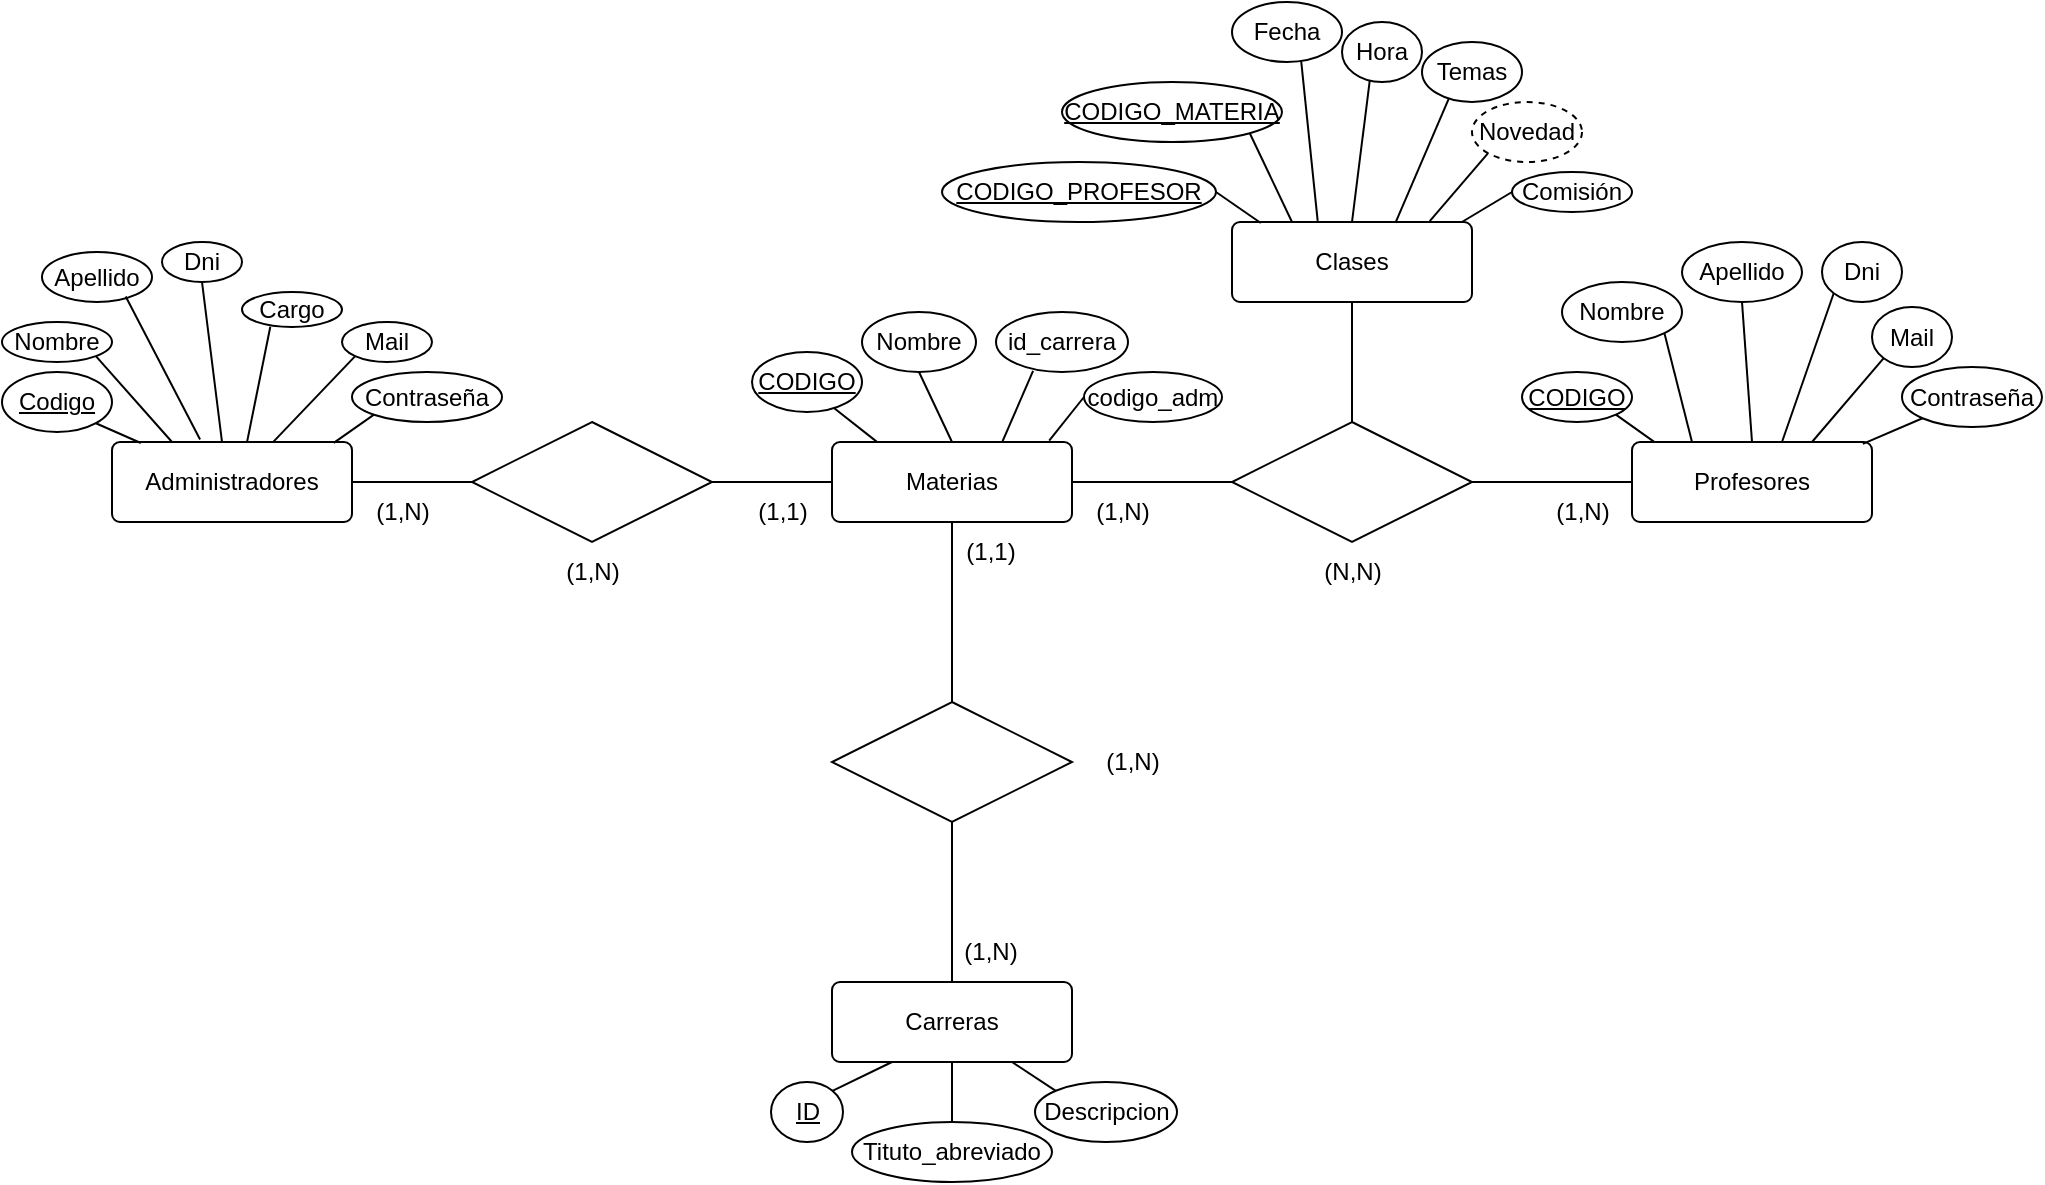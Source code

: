 <mxfile version="22.0.3" type="device">
  <diagram id="R2lEEEUBdFMjLlhIrx00" name="Page-1">
    <mxGraphModel dx="339" dy="398" grid="1" gridSize="10" guides="1" tooltips="1" connect="1" arrows="1" fold="1" page="1" pageScale="1" pageWidth="850" pageHeight="1100" math="0" shadow="0" extFonts="Permanent Marker^https://fonts.googleapis.com/css?family=Permanent+Marker">
      <root>
        <mxCell id="0" />
        <mxCell id="1" parent="0" />
        <mxCell id="hJiY_V8YvAr-VJmA7IlV-30" value="Materias" style="rounded=1;arcSize=10;whiteSpace=wrap;html=1;align=center;" parent="1" vertex="1">
          <mxGeometry x="565" y="550" width="120" height="40" as="geometry" />
        </mxCell>
        <mxCell id="hJiY_V8YvAr-VJmA7IlV-31" value="Administradores" style="rounded=1;arcSize=10;whiteSpace=wrap;html=1;align=center;" parent="1" vertex="1">
          <mxGeometry x="205" y="550" width="120" height="40" as="geometry" />
        </mxCell>
        <mxCell id="hJiY_V8YvAr-VJmA7IlV-32" value="Profesores" style="rounded=1;arcSize=10;whiteSpace=wrap;html=1;align=center;" parent="1" vertex="1">
          <mxGeometry x="965" y="550" width="120" height="40" as="geometry" />
        </mxCell>
        <mxCell id="hJiY_V8YvAr-VJmA7IlV-33" value="" style="shape=rhombus;perimeter=rhombusPerimeter;whiteSpace=wrap;html=1;align=center;" parent="1" vertex="1">
          <mxGeometry x="765" y="540" width="120" height="60" as="geometry" />
        </mxCell>
        <mxCell id="hJiY_V8YvAr-VJmA7IlV-34" value="" style="endArrow=none;html=1;rounded=0;exitX=1;exitY=0.5;exitDx=0;exitDy=0;entryX=0;entryY=0.5;entryDx=0;entryDy=0;" parent="1" source="hJiY_V8YvAr-VJmA7IlV-30" target="hJiY_V8YvAr-VJmA7IlV-33" edge="1">
          <mxGeometry relative="1" as="geometry">
            <mxPoint x="555" y="660" as="sourcePoint" />
            <mxPoint x="715" y="660" as="targetPoint" />
          </mxGeometry>
        </mxCell>
        <mxCell id="hJiY_V8YvAr-VJmA7IlV-35" value="" style="endArrow=none;html=1;rounded=0;entryX=0;entryY=0.5;entryDx=0;entryDy=0;exitX=1;exitY=0.5;exitDx=0;exitDy=0;" parent="1" source="hJiY_V8YvAr-VJmA7IlV-33" target="hJiY_V8YvAr-VJmA7IlV-32" edge="1">
          <mxGeometry relative="1" as="geometry">
            <mxPoint x="715" y="710" as="sourcePoint" />
            <mxPoint x="715" y="650" as="targetPoint" />
          </mxGeometry>
        </mxCell>
        <mxCell id="hJiY_V8YvAr-VJmA7IlV-36" value="(1,N)" style="text;html=1;align=center;verticalAlign=middle;resizable=0;points=[];autosize=1;strokeColor=none;fillColor=none;" parent="1" vertex="1">
          <mxGeometry x="915" y="570" width="50" height="30" as="geometry" />
        </mxCell>
        <mxCell id="hJiY_V8YvAr-VJmA7IlV-37" value="(1,N)&lt;br&gt;" style="text;html=1;align=center;verticalAlign=middle;resizable=0;points=[];autosize=1;strokeColor=none;fillColor=none;" parent="1" vertex="1">
          <mxGeometry x="685" y="570" width="50" height="30" as="geometry" />
        </mxCell>
        <mxCell id="hJiY_V8YvAr-VJmA7IlV-38" value="" style="shape=rhombus;perimeter=rhombusPerimeter;whiteSpace=wrap;html=1;align=center;" parent="1" vertex="1">
          <mxGeometry x="385" y="540" width="120" height="60" as="geometry" />
        </mxCell>
        <mxCell id="hJiY_V8YvAr-VJmA7IlV-39" value="" style="endArrow=none;html=1;rounded=0;exitX=0;exitY=0.5;exitDx=0;exitDy=0;entryX=1;entryY=0.5;entryDx=0;entryDy=0;" parent="1" source="hJiY_V8YvAr-VJmA7IlV-30" target="hJiY_V8YvAr-VJmA7IlV-38" edge="1">
          <mxGeometry relative="1" as="geometry">
            <mxPoint x="715" y="600" as="sourcePoint" />
            <mxPoint x="715" y="650" as="targetPoint" />
          </mxGeometry>
        </mxCell>
        <mxCell id="hJiY_V8YvAr-VJmA7IlV-40" value="" style="endArrow=none;html=1;rounded=0;exitX=1;exitY=0.5;exitDx=0;exitDy=0;entryX=0;entryY=0.5;entryDx=0;entryDy=0;" parent="1" source="hJiY_V8YvAr-VJmA7IlV-31" target="hJiY_V8YvAr-VJmA7IlV-38" edge="1">
          <mxGeometry relative="1" as="geometry">
            <mxPoint x="725" y="610" as="sourcePoint" />
            <mxPoint x="725" y="660" as="targetPoint" />
          </mxGeometry>
        </mxCell>
        <mxCell id="hJiY_V8YvAr-VJmA7IlV-41" value="Clases" style="rounded=1;arcSize=10;whiteSpace=wrap;html=1;align=center;" parent="1" vertex="1">
          <mxGeometry x="765" y="440" width="120" height="40" as="geometry" />
        </mxCell>
        <mxCell id="hJiY_V8YvAr-VJmA7IlV-42" value="" style="endArrow=none;html=1;rounded=0;exitX=0.5;exitY=0;exitDx=0;exitDy=0;entryX=0.5;entryY=1;entryDx=0;entryDy=0;" parent="1" source="hJiY_V8YvAr-VJmA7IlV-33" target="hJiY_V8YvAr-VJmA7IlV-41" edge="1">
          <mxGeometry relative="1" as="geometry">
            <mxPoint x="355" y="680" as="sourcePoint" />
            <mxPoint x="515" y="680" as="targetPoint" />
          </mxGeometry>
        </mxCell>
        <mxCell id="hJiY_V8YvAr-VJmA7IlV-43" value="(1,N)" style="text;html=1;align=center;verticalAlign=middle;resizable=0;points=[];autosize=1;strokeColor=none;fillColor=none;" parent="1" vertex="1">
          <mxGeometry x="325" y="570" width="50" height="30" as="geometry" />
        </mxCell>
        <mxCell id="hJiY_V8YvAr-VJmA7IlV-44" value="(1,1)" style="text;html=1;align=center;verticalAlign=middle;resizable=0;points=[];autosize=1;strokeColor=none;fillColor=none;" parent="1" vertex="1">
          <mxGeometry x="515" y="570" width="50" height="30" as="geometry" />
        </mxCell>
        <mxCell id="hJiY_V8YvAr-VJmA7IlV-45" value="(N,N)" style="text;html=1;align=center;verticalAlign=middle;resizable=0;points=[];autosize=1;strokeColor=none;fillColor=none;" parent="1" vertex="1">
          <mxGeometry x="800" y="600" width="50" height="30" as="geometry" />
        </mxCell>
        <mxCell id="hJiY_V8YvAr-VJmA7IlV-46" value="(1,N)" style="text;html=1;align=center;verticalAlign=middle;resizable=0;points=[];autosize=1;strokeColor=none;fillColor=none;" parent="1" vertex="1">
          <mxGeometry x="420" y="600" width="50" height="30" as="geometry" />
        </mxCell>
        <mxCell id="hJiY_V8YvAr-VJmA7IlV-47" value="Codigo" style="ellipse;whiteSpace=wrap;html=1;align=center;fontStyle=4;" parent="1" vertex="1">
          <mxGeometry x="150" y="515" width="55" height="30" as="geometry" />
        </mxCell>
        <mxCell id="hJiY_V8YvAr-VJmA7IlV-48" value="Nombre" style="ellipse;whiteSpace=wrap;html=1;align=center;" parent="1" vertex="1">
          <mxGeometry x="150" y="490" width="55" height="20" as="geometry" />
        </mxCell>
        <mxCell id="hJiY_V8YvAr-VJmA7IlV-49" value="Apellido" style="ellipse;whiteSpace=wrap;html=1;align=center;" parent="1" vertex="1">
          <mxGeometry x="170" y="455" width="55" height="25" as="geometry" />
        </mxCell>
        <mxCell id="hJiY_V8YvAr-VJmA7IlV-50" value="Mail" style="ellipse;whiteSpace=wrap;html=1;align=center;" parent="1" vertex="1">
          <mxGeometry x="320" y="490" width="45" height="20" as="geometry" />
        </mxCell>
        <mxCell id="hJiY_V8YvAr-VJmA7IlV-51" value="Contraseña" style="ellipse;whiteSpace=wrap;html=1;align=center;" parent="1" vertex="1">
          <mxGeometry x="325" y="515" width="75" height="25" as="geometry" />
        </mxCell>
        <mxCell id="hJiY_V8YvAr-VJmA7IlV-52" value="CODIGO" style="ellipse;whiteSpace=wrap;html=1;align=center;fontStyle=4;" parent="1" vertex="1">
          <mxGeometry x="910" y="515" width="55" height="25" as="geometry" />
        </mxCell>
        <mxCell id="hJiY_V8YvAr-VJmA7IlV-53" value="Nombre" style="ellipse;whiteSpace=wrap;html=1;align=center;" parent="1" vertex="1">
          <mxGeometry x="930" y="470" width="60" height="30" as="geometry" />
        </mxCell>
        <mxCell id="hJiY_V8YvAr-VJmA7IlV-54" value="Apellido" style="ellipse;whiteSpace=wrap;html=1;align=center;" parent="1" vertex="1">
          <mxGeometry x="990" y="450" width="60" height="30" as="geometry" />
        </mxCell>
        <mxCell id="hJiY_V8YvAr-VJmA7IlV-55" value="Mail" style="ellipse;whiteSpace=wrap;html=1;align=center;" parent="1" vertex="1">
          <mxGeometry x="1085" y="482.5" width="40" height="30" as="geometry" />
        </mxCell>
        <mxCell id="hJiY_V8YvAr-VJmA7IlV-56" value="Contraseña" style="ellipse;whiteSpace=wrap;html=1;align=center;" parent="1" vertex="1">
          <mxGeometry x="1100" y="512.5" width="70" height="30" as="geometry" />
        </mxCell>
        <mxCell id="hJiY_V8YvAr-VJmA7IlV-57" value="Nombre" style="ellipse;whiteSpace=wrap;html=1;align=center;" parent="1" vertex="1">
          <mxGeometry x="580" y="485" width="57" height="30" as="geometry" />
        </mxCell>
        <mxCell id="hJiY_V8YvAr-VJmA7IlV-58" value="CODIGO" style="ellipse;whiteSpace=wrap;html=1;align=center;fontStyle=4;" parent="1" vertex="1">
          <mxGeometry x="525" y="505" width="55" height="30" as="geometry" />
        </mxCell>
        <mxCell id="hJiY_V8YvAr-VJmA7IlV-59" value="id_carrera" style="ellipse;whiteSpace=wrap;html=1;align=center;" parent="1" vertex="1">
          <mxGeometry x="647" y="485" width="66" height="30" as="geometry" />
        </mxCell>
        <mxCell id="hJiY_V8YvAr-VJmA7IlV-60" value="CODIGO_PROFESOR" style="ellipse;whiteSpace=wrap;html=1;align=center;fontStyle=4;" parent="1" vertex="1">
          <mxGeometry x="620" y="410" width="137" height="30" as="geometry" />
        </mxCell>
        <mxCell id="hJiY_V8YvAr-VJmA7IlV-61" value="CODIGO_MATERIA" style="ellipse;whiteSpace=wrap;html=1;align=center;fontStyle=4;" parent="1" vertex="1">
          <mxGeometry x="680" y="370" width="110" height="30" as="geometry" />
        </mxCell>
        <mxCell id="hJiY_V8YvAr-VJmA7IlV-62" value="Fecha" style="ellipse;whiteSpace=wrap;html=1;align=center;" parent="1" vertex="1">
          <mxGeometry x="765" y="330" width="55" height="30" as="geometry" />
        </mxCell>
        <mxCell id="hJiY_V8YvAr-VJmA7IlV-63" value="Hora" style="ellipse;whiteSpace=wrap;html=1;align=center;" parent="1" vertex="1">
          <mxGeometry x="820" y="340" width="40" height="30" as="geometry" />
        </mxCell>
        <mxCell id="hJiY_V8YvAr-VJmA7IlV-64" value="Temas" style="ellipse;whiteSpace=wrap;html=1;align=center;" parent="1" vertex="1">
          <mxGeometry x="860" y="350" width="50" height="30" as="geometry" />
        </mxCell>
        <mxCell id="hJiY_V8YvAr-VJmA7IlV-66" value="Novedad" style="ellipse;whiteSpace=wrap;html=1;align=center;dashed=1;" parent="1" vertex="1">
          <mxGeometry x="885" y="380" width="55" height="30" as="geometry" />
        </mxCell>
        <mxCell id="hJiY_V8YvAr-VJmA7IlV-71" value="" style="endArrow=none;html=1;rounded=0;exitX=1;exitY=1;exitDx=0;exitDy=0;entryX=0.12;entryY=0.012;entryDx=0;entryDy=0;entryPerimeter=0;" parent="1" source="hJiY_V8YvAr-VJmA7IlV-47" target="hJiY_V8YvAr-VJmA7IlV-31" edge="1">
          <mxGeometry relative="1" as="geometry">
            <mxPoint x="230" y="520" as="sourcePoint" />
            <mxPoint x="390" y="520" as="targetPoint" />
          </mxGeometry>
        </mxCell>
        <mxCell id="hJiY_V8YvAr-VJmA7IlV-72" value="" style="endArrow=none;html=1;rounded=0;exitX=1;exitY=1;exitDx=0;exitDy=0;entryX=0.25;entryY=0;entryDx=0;entryDy=0;" parent="1" source="hJiY_V8YvAr-VJmA7IlV-48" target="hJiY_V8YvAr-VJmA7IlV-31" edge="1">
          <mxGeometry relative="1" as="geometry">
            <mxPoint x="218" y="546" as="sourcePoint" />
            <mxPoint x="229" y="560" as="targetPoint" />
          </mxGeometry>
        </mxCell>
        <mxCell id="hJiY_V8YvAr-VJmA7IlV-73" value="" style="endArrow=none;html=1;rounded=0;exitX=0.761;exitY=0.891;exitDx=0;exitDy=0;exitPerimeter=0;entryX=0.367;entryY=-0.032;entryDx=0;entryDy=0;entryPerimeter=0;" parent="1" source="hJiY_V8YvAr-VJmA7IlV-49" target="hJiY_V8YvAr-VJmA7IlV-31" edge="1">
          <mxGeometry relative="1" as="geometry">
            <mxPoint x="236" y="506" as="sourcePoint" />
            <mxPoint x="260" y="540" as="targetPoint" />
          </mxGeometry>
        </mxCell>
        <mxCell id="hJiY_V8YvAr-VJmA7IlV-74" value="" style="endArrow=none;html=1;rounded=0;exitX=0;exitY=1;exitDx=0;exitDy=0;entryX=0.671;entryY=0.001;entryDx=0;entryDy=0;entryPerimeter=0;" parent="1" source="hJiY_V8YvAr-VJmA7IlV-50" target="hJiY_V8YvAr-VJmA7IlV-31" edge="1">
          <mxGeometry relative="1" as="geometry">
            <mxPoint x="236" y="506" as="sourcePoint" />
            <mxPoint x="245" y="560" as="targetPoint" />
          </mxGeometry>
        </mxCell>
        <mxCell id="hJiY_V8YvAr-VJmA7IlV-75" value="" style="endArrow=none;html=1;rounded=0;exitX=0;exitY=1;exitDx=0;exitDy=0;entryX=0.924;entryY=0.011;entryDx=0;entryDy=0;entryPerimeter=0;" parent="1" source="hJiY_V8YvAr-VJmA7IlV-51" target="hJiY_V8YvAr-VJmA7IlV-31" edge="1">
          <mxGeometry relative="1" as="geometry">
            <mxPoint x="218" y="546" as="sourcePoint" />
            <mxPoint x="229" y="560" as="targetPoint" />
          </mxGeometry>
        </mxCell>
        <mxCell id="hJiY_V8YvAr-VJmA7IlV-76" value="" style="endArrow=none;html=1;rounded=0;exitX=0.745;exitY=0.933;exitDx=0;exitDy=0;exitPerimeter=0;entryX=0.186;entryY=-0.005;entryDx=0;entryDy=0;entryPerimeter=0;" parent="1" source="hJiY_V8YvAr-VJmA7IlV-58" target="hJiY_V8YvAr-VJmA7IlV-30" edge="1">
          <mxGeometry relative="1" as="geometry">
            <mxPoint x="570" y="540" as="sourcePoint" />
            <mxPoint x="730" y="540" as="targetPoint" />
          </mxGeometry>
        </mxCell>
        <mxCell id="hJiY_V8YvAr-VJmA7IlV-77" value="" style="endArrow=none;html=1;rounded=0;exitX=0.5;exitY=1;exitDx=0;exitDy=0;entryX=0.5;entryY=0;entryDx=0;entryDy=0;" parent="1" source="hJiY_V8YvAr-VJmA7IlV-57" target="hJiY_V8YvAr-VJmA7IlV-30" edge="1">
          <mxGeometry relative="1" as="geometry">
            <mxPoint x="576" y="543" as="sourcePoint" />
            <mxPoint x="597" y="560" as="targetPoint" />
          </mxGeometry>
        </mxCell>
        <mxCell id="hJiY_V8YvAr-VJmA7IlV-78" value="" style="endArrow=none;html=1;rounded=0;exitX=0.281;exitY=0.981;exitDx=0;exitDy=0;entryX=0.71;entryY=-0.004;entryDx=0;entryDy=0;entryPerimeter=0;exitPerimeter=0;" parent="1" source="hJiY_V8YvAr-VJmA7IlV-59" target="hJiY_V8YvAr-VJmA7IlV-30" edge="1">
          <mxGeometry relative="1" as="geometry">
            <mxPoint x="635" y="540" as="sourcePoint" />
            <mxPoint x="635" y="560" as="targetPoint" />
          </mxGeometry>
        </mxCell>
        <mxCell id="hJiY_V8YvAr-VJmA7IlV-79" value="" style="endArrow=none;html=1;rounded=0;exitX=1;exitY=0.5;exitDx=0;exitDy=0;entryX=0.12;entryY=0.012;entryDx=0;entryDy=0;entryPerimeter=0;" parent="1" source="hJiY_V8YvAr-VJmA7IlV-60" target="hJiY_V8YvAr-VJmA7IlV-41" edge="1">
          <mxGeometry relative="1" as="geometry">
            <mxPoint x="760" y="410" as="sourcePoint" />
            <mxPoint x="920" y="410" as="targetPoint" />
          </mxGeometry>
        </mxCell>
        <mxCell id="hJiY_V8YvAr-VJmA7IlV-80" value="" style="endArrow=none;html=1;rounded=0;exitX=1;exitY=1;exitDx=0;exitDy=0;entryX=0.25;entryY=0;entryDx=0;entryDy=0;" parent="1" source="hJiY_V8YvAr-VJmA7IlV-61" target="hJiY_V8YvAr-VJmA7IlV-41" edge="1">
          <mxGeometry relative="1" as="geometry">
            <mxPoint x="767" y="435" as="sourcePoint" />
            <mxPoint x="805" y="450" as="targetPoint" />
          </mxGeometry>
        </mxCell>
        <mxCell id="hJiY_V8YvAr-VJmA7IlV-81" value="" style="endArrow=none;html=1;rounded=0;exitX=0.629;exitY=0.987;exitDx=0;exitDy=0;entryX=0.357;entryY=-0.014;entryDx=0;entryDy=0;entryPerimeter=0;exitPerimeter=0;" parent="1" source="hJiY_V8YvAr-VJmA7IlV-62" target="hJiY_V8YvAr-VJmA7IlV-41" edge="1">
          <mxGeometry relative="1" as="geometry">
            <mxPoint x="800" y="395" as="sourcePoint" />
            <mxPoint x="805" y="450" as="targetPoint" />
          </mxGeometry>
        </mxCell>
        <mxCell id="hJiY_V8YvAr-VJmA7IlV-82" value="" style="endArrow=none;html=1;rounded=0;exitX=0.347;exitY=0.971;exitDx=0;exitDy=0;entryX=0.5;entryY=0;entryDx=0;entryDy=0;exitPerimeter=0;" parent="1" source="hJiY_V8YvAr-VJmA7IlV-63" target="hJiY_V8YvAr-VJmA7IlV-41" edge="1">
          <mxGeometry relative="1" as="geometry">
            <mxPoint x="803" y="370" as="sourcePoint" />
            <mxPoint x="818" y="449" as="targetPoint" />
          </mxGeometry>
        </mxCell>
        <mxCell id="hJiY_V8YvAr-VJmA7IlV-85" value="" style="endArrow=none;html=1;rounded=0;exitX=0.269;exitY=0.94;exitDx=0;exitDy=0;entryX=0.681;entryY=0.012;entryDx=0;entryDy=0;entryPerimeter=0;exitPerimeter=0;" parent="1" source="hJiY_V8YvAr-VJmA7IlV-64" target="hJiY_V8YvAr-VJmA7IlV-41" edge="1">
          <mxGeometry relative="1" as="geometry">
            <mxPoint x="848" y="366" as="sourcePoint" />
            <mxPoint x="835" y="450" as="targetPoint" />
          </mxGeometry>
        </mxCell>
        <mxCell id="hJiY_V8YvAr-VJmA7IlV-86" value="" style="endArrow=none;html=1;rounded=0;exitX=0;exitY=1;exitDx=0;exitDy=0;entryX=0.824;entryY=-0.01;entryDx=0;entryDy=0;entryPerimeter=0;" parent="1" source="hJiY_V8YvAr-VJmA7IlV-66" target="hJiY_V8YvAr-VJmA7IlV-41" edge="1">
          <mxGeometry relative="1" as="geometry">
            <mxPoint x="880" y="385" as="sourcePoint" />
            <mxPoint x="857" y="450" as="targetPoint" />
          </mxGeometry>
        </mxCell>
        <mxCell id="hJiY_V8YvAr-VJmA7IlV-87" value="" style="endArrow=none;html=1;rounded=0;exitX=1;exitY=1;exitDx=0;exitDy=0;entryX=0.094;entryY=0.002;entryDx=0;entryDy=0;entryPerimeter=0;" parent="1" source="hJiY_V8YvAr-VJmA7IlV-52" target="hJiY_V8YvAr-VJmA7IlV-32" edge="1">
          <mxGeometry relative="1" as="geometry">
            <mxPoint x="990" y="530" as="sourcePoint" />
            <mxPoint x="1150" y="530" as="targetPoint" />
          </mxGeometry>
        </mxCell>
        <mxCell id="hJiY_V8YvAr-VJmA7IlV-88" value="" style="endArrow=none;html=1;rounded=0;exitX=1;exitY=1;exitDx=0;exitDy=0;entryX=0.25;entryY=0;entryDx=0;entryDy=0;" parent="1" source="hJiY_V8YvAr-VJmA7IlV-53" target="hJiY_V8YvAr-VJmA7IlV-32" edge="1">
          <mxGeometry relative="1" as="geometry">
            <mxPoint x="978" y="551" as="sourcePoint" />
            <mxPoint x="1005" y="560" as="targetPoint" />
          </mxGeometry>
        </mxCell>
        <mxCell id="hJiY_V8YvAr-VJmA7IlV-89" value="" style="endArrow=none;html=1;rounded=0;exitX=0.5;exitY=1;exitDx=0;exitDy=0;entryX=0.5;entryY=0;entryDx=0;entryDy=0;" parent="1" source="hJiY_V8YvAr-VJmA7IlV-54" target="hJiY_V8YvAr-VJmA7IlV-32" edge="1">
          <mxGeometry relative="1" as="geometry">
            <mxPoint x="996" y="511" as="sourcePoint" />
            <mxPoint x="1020" y="560" as="targetPoint" />
          </mxGeometry>
        </mxCell>
        <mxCell id="hJiY_V8YvAr-VJmA7IlV-90" value="" style="endArrow=none;html=1;rounded=0;exitX=0;exitY=1;exitDx=0;exitDy=0;entryX=0.75;entryY=0;entryDx=0;entryDy=0;" parent="1" source="hJiY_V8YvAr-VJmA7IlV-55" target="hJiY_V8YvAr-VJmA7IlV-32" edge="1">
          <mxGeometry relative="1" as="geometry">
            <mxPoint x="1035" y="490" as="sourcePoint" />
            <mxPoint x="1035" y="560" as="targetPoint" />
          </mxGeometry>
        </mxCell>
        <mxCell id="hJiY_V8YvAr-VJmA7IlV-91" value="" style="endArrow=none;html=1;rounded=0;exitX=0;exitY=1;exitDx=0;exitDy=0;entryX=0.962;entryY=0.024;entryDx=0;entryDy=0;entryPerimeter=0;" parent="1" source="hJiY_V8YvAr-VJmA7IlV-56" target="hJiY_V8YvAr-VJmA7IlV-32" edge="1">
          <mxGeometry relative="1" as="geometry">
            <mxPoint x="1084" y="511" as="sourcePoint" />
            <mxPoint x="1065" y="560" as="targetPoint" />
          </mxGeometry>
        </mxCell>
        <mxCell id="s2HehjkY-TPH75RVqe5m-1" value="" style="shape=rhombus;perimeter=rhombusPerimeter;whiteSpace=wrap;html=1;align=center;" vertex="1" parent="1">
          <mxGeometry x="565" y="680" width="120" height="60" as="geometry" />
        </mxCell>
        <mxCell id="s2HehjkY-TPH75RVqe5m-2" value="Carreras" style="rounded=1;arcSize=10;whiteSpace=wrap;html=1;align=center;" vertex="1" parent="1">
          <mxGeometry x="565" y="820" width="120" height="40" as="geometry" />
        </mxCell>
        <mxCell id="s2HehjkY-TPH75RVqe5m-5" value="" style="endArrow=none;html=1;rounded=0;exitX=0.5;exitY=1;exitDx=0;exitDy=0;entryX=0.5;entryY=0;entryDx=0;entryDy=0;" edge="1" parent="1" source="hJiY_V8YvAr-VJmA7IlV-30" target="s2HehjkY-TPH75RVqe5m-1">
          <mxGeometry relative="1" as="geometry">
            <mxPoint x="530" y="670" as="sourcePoint" />
            <mxPoint x="690" y="670" as="targetPoint" />
          </mxGeometry>
        </mxCell>
        <mxCell id="s2HehjkY-TPH75RVqe5m-6" value="" style="endArrow=none;html=1;rounded=0;exitX=0.5;exitY=1;exitDx=0;exitDy=0;entryX=0.5;entryY=0;entryDx=0;entryDy=0;" edge="1" parent="1" source="s2HehjkY-TPH75RVqe5m-1" target="s2HehjkY-TPH75RVqe5m-2">
          <mxGeometry relative="1" as="geometry">
            <mxPoint x="635" y="600" as="sourcePoint" />
            <mxPoint x="635" y="690" as="targetPoint" />
          </mxGeometry>
        </mxCell>
        <mxCell id="s2HehjkY-TPH75RVqe5m-7" value="(1,1)" style="text;html=1;align=center;verticalAlign=middle;resizable=0;points=[];autosize=1;strokeColor=none;fillColor=none;" vertex="1" parent="1">
          <mxGeometry x="619" y="590" width="50" height="30" as="geometry" />
        </mxCell>
        <mxCell id="s2HehjkY-TPH75RVqe5m-8" value="(1,N)&lt;br&gt;" style="text;html=1;align=center;verticalAlign=middle;resizable=0;points=[];autosize=1;strokeColor=none;fillColor=none;" vertex="1" parent="1">
          <mxGeometry x="619" y="790" width="50" height="30" as="geometry" />
        </mxCell>
        <mxCell id="s2HehjkY-TPH75RVqe5m-9" value="(1,N)" style="text;html=1;align=center;verticalAlign=middle;resizable=0;points=[];autosize=1;strokeColor=none;fillColor=none;" vertex="1" parent="1">
          <mxGeometry x="690" y="695" width="50" height="30" as="geometry" />
        </mxCell>
        <mxCell id="s2HehjkY-TPH75RVqe5m-10" value="Dni" style="ellipse;whiteSpace=wrap;html=1;align=center;" vertex="1" parent="1">
          <mxGeometry x="230" y="450" width="40" height="20" as="geometry" />
        </mxCell>
        <mxCell id="s2HehjkY-TPH75RVqe5m-11" value="" style="endArrow=none;html=1;rounded=0;exitX=0.5;exitY=1;exitDx=0;exitDy=0;" edge="1" parent="1" source="s2HehjkY-TPH75RVqe5m-10">
          <mxGeometry relative="1" as="geometry">
            <mxPoint x="270" y="510" as="sourcePoint" />
            <mxPoint x="260" y="550" as="targetPoint" />
          </mxGeometry>
        </mxCell>
        <mxCell id="s2HehjkY-TPH75RVqe5m-12" value="Cargo" style="ellipse;whiteSpace=wrap;html=1;align=center;" vertex="1" parent="1">
          <mxGeometry x="270" y="475" width="50" height="17.5" as="geometry" />
        </mxCell>
        <mxCell id="s2HehjkY-TPH75RVqe5m-13" value="" style="endArrow=none;html=1;rounded=0;exitX=0.283;exitY=0.992;exitDx=0;exitDy=0;exitPerimeter=0;entryX=0.562;entryY=0.011;entryDx=0;entryDy=0;entryPerimeter=0;" edge="1" parent="1" source="s2HehjkY-TPH75RVqe5m-12" target="hJiY_V8YvAr-VJmA7IlV-31">
          <mxGeometry relative="1" as="geometry">
            <mxPoint x="270" y="520" as="sourcePoint" />
            <mxPoint x="430" y="520" as="targetPoint" />
          </mxGeometry>
        </mxCell>
        <mxCell id="s2HehjkY-TPH75RVqe5m-14" value="codigo_adm" style="ellipse;whiteSpace=wrap;html=1;align=center;" vertex="1" parent="1">
          <mxGeometry x="691" y="515" width="69" height="25" as="geometry" />
        </mxCell>
        <mxCell id="s2HehjkY-TPH75RVqe5m-15" value="" style="endArrow=none;html=1;rounded=0;exitX=0;exitY=0.5;exitDx=0;exitDy=0;entryX=0.905;entryY=-0.018;entryDx=0;entryDy=0;entryPerimeter=0;" edge="1" parent="1" source="s2HehjkY-TPH75RVqe5m-14" target="hJiY_V8YvAr-VJmA7IlV-30">
          <mxGeometry relative="1" as="geometry">
            <mxPoint x="667" y="521" as="sourcePoint" />
            <mxPoint x="652" y="558" as="targetPoint" />
          </mxGeometry>
        </mxCell>
        <mxCell id="s2HehjkY-TPH75RVqe5m-16" value="ID" style="ellipse;whiteSpace=wrap;html=1;align=center;fontStyle=4;" vertex="1" parent="1">
          <mxGeometry x="534.5" y="870" width="36" height="30" as="geometry" />
        </mxCell>
        <mxCell id="s2HehjkY-TPH75RVqe5m-17" value="Tituto_abreviado" style="ellipse;whiteSpace=wrap;html=1;align=center;" vertex="1" parent="1">
          <mxGeometry x="575" y="890" width="100" height="30" as="geometry" />
        </mxCell>
        <mxCell id="s2HehjkY-TPH75RVqe5m-18" value="Descripcion" style="ellipse;whiteSpace=wrap;html=1;align=center;" vertex="1" parent="1">
          <mxGeometry x="666.5" y="870" width="71" height="30" as="geometry" />
        </mxCell>
        <mxCell id="s2HehjkY-TPH75RVqe5m-19" value="" style="endArrow=none;html=1;rounded=0;exitX=1;exitY=0;exitDx=0;exitDy=0;entryX=0.25;entryY=1;entryDx=0;entryDy=0;" edge="1" parent="1" source="s2HehjkY-TPH75RVqe5m-16" target="s2HehjkY-TPH75RVqe5m-2">
          <mxGeometry relative="1" as="geometry">
            <mxPoint x="580" y="940" as="sourcePoint" />
            <mxPoint x="740" y="940" as="targetPoint" />
          </mxGeometry>
        </mxCell>
        <mxCell id="s2HehjkY-TPH75RVqe5m-20" value="" style="endArrow=none;html=1;rounded=0;exitX=0.5;exitY=0;exitDx=0;exitDy=0;entryX=0.5;entryY=1;entryDx=0;entryDy=0;" edge="1" parent="1" source="s2HehjkY-TPH75RVqe5m-17" target="s2HehjkY-TPH75RVqe5m-2">
          <mxGeometry relative="1" as="geometry">
            <mxPoint x="582" y="884" as="sourcePoint" />
            <mxPoint x="605" y="870" as="targetPoint" />
          </mxGeometry>
        </mxCell>
        <mxCell id="s2HehjkY-TPH75RVqe5m-21" value="" style="endArrow=none;html=1;rounded=0;exitX=0;exitY=0;exitDx=0;exitDy=0;entryX=0.75;entryY=1;entryDx=0;entryDy=0;" edge="1" parent="1" source="s2HehjkY-TPH75RVqe5m-18" target="s2HehjkY-TPH75RVqe5m-2">
          <mxGeometry relative="1" as="geometry">
            <mxPoint x="582" y="884" as="sourcePoint" />
            <mxPoint x="605" y="870" as="targetPoint" />
          </mxGeometry>
        </mxCell>
        <mxCell id="s2HehjkY-TPH75RVqe5m-22" value="Comisión" style="ellipse;whiteSpace=wrap;html=1;align=center;" vertex="1" parent="1">
          <mxGeometry x="905" y="415" width="60" height="20" as="geometry" />
        </mxCell>
        <mxCell id="s2HehjkY-TPH75RVqe5m-24" value="" style="endArrow=none;html=1;rounded=0;exitX=0;exitY=0.5;exitDx=0;exitDy=0;entryX=0.958;entryY=0;entryDx=0;entryDy=0;entryPerimeter=0;" edge="1" parent="1" source="s2HehjkY-TPH75RVqe5m-22" target="hJiY_V8YvAr-VJmA7IlV-41">
          <mxGeometry relative="1" as="geometry">
            <mxPoint x="903" y="416" as="sourcePoint" />
            <mxPoint x="874" y="450" as="targetPoint" />
          </mxGeometry>
        </mxCell>
        <mxCell id="s2HehjkY-TPH75RVqe5m-25" value="Dni" style="ellipse;whiteSpace=wrap;html=1;align=center;" vertex="1" parent="1">
          <mxGeometry x="1060" y="450" width="40" height="30" as="geometry" />
        </mxCell>
        <mxCell id="s2HehjkY-TPH75RVqe5m-26" value="" style="endArrow=none;html=1;rounded=0;exitX=0;exitY=1;exitDx=0;exitDy=0;" edge="1" parent="1" source="s2HehjkY-TPH75RVqe5m-25">
          <mxGeometry relative="1" as="geometry">
            <mxPoint x="1030" y="490" as="sourcePoint" />
            <mxPoint x="1040" y="550" as="targetPoint" />
          </mxGeometry>
        </mxCell>
      </root>
    </mxGraphModel>
  </diagram>
</mxfile>
